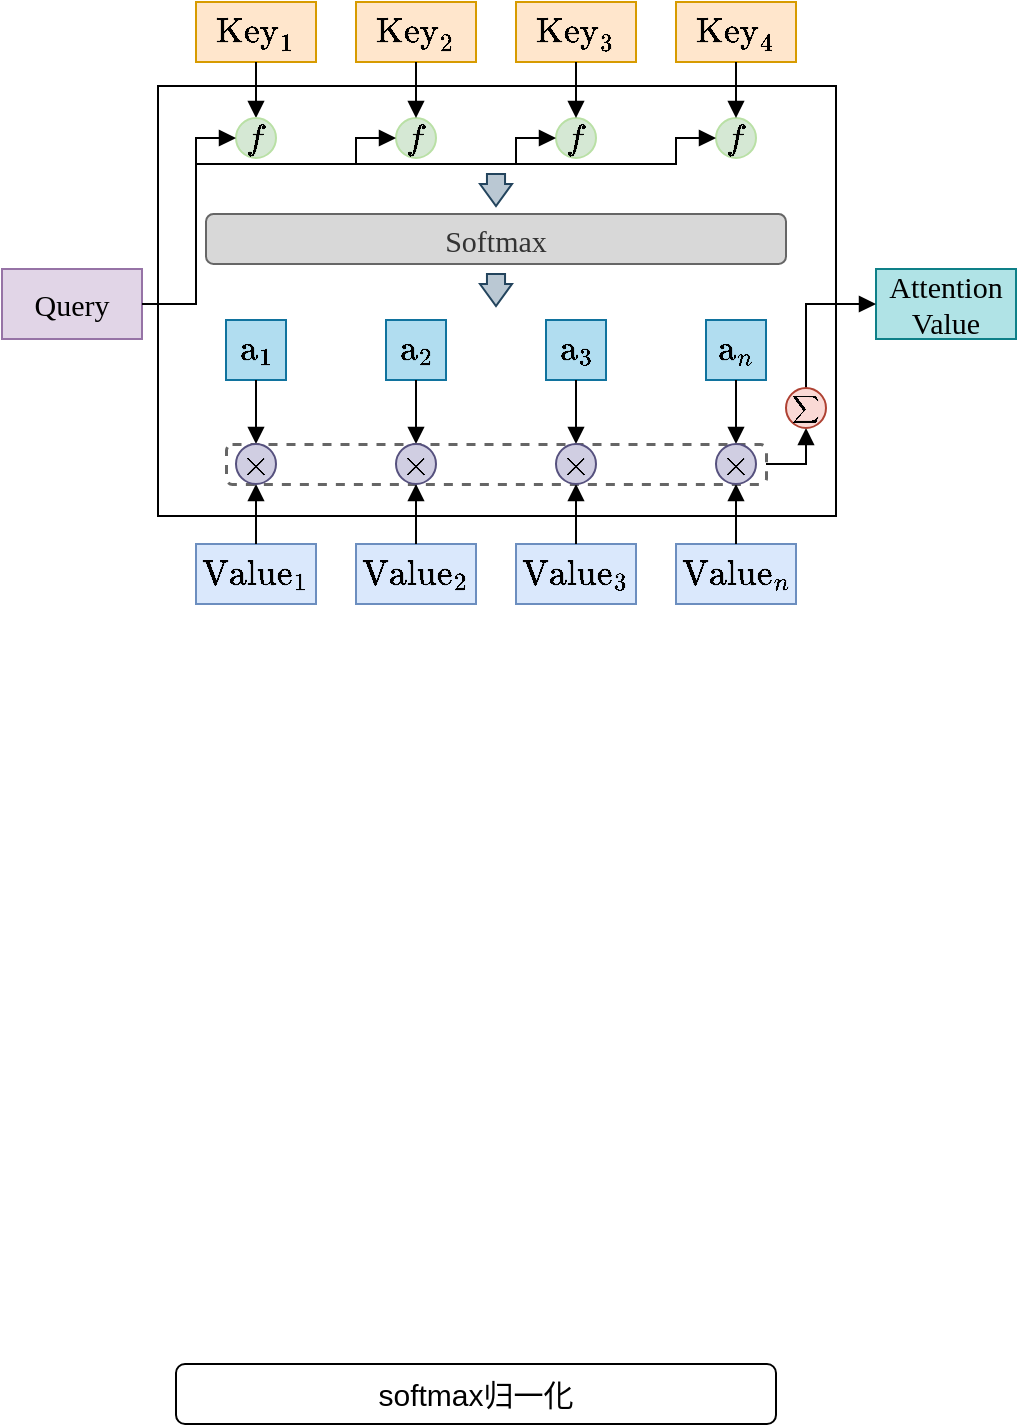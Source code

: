 <mxfile version="26.0.13">
  <diagram name="第 1 页" id="vekz1VgQCgPQaylvvoMv">
    <mxGraphModel dx="642" dy="420" grid="1" gridSize="10" guides="1" tooltips="1" connect="1" arrows="1" fold="1" page="1" pageScale="1" pageWidth="827" pageHeight="1169" math="1" shadow="0">
      <root>
        <mxCell id="0" />
        <mxCell id="1" parent="0" />
        <mxCell id="CKBmDJ3kUlhQhghKCygS-95" value="" style="rounded=0;whiteSpace=wrap;html=1;" vertex="1" parent="1">
          <mxGeometry x="161" y="511" width="339" height="215" as="geometry" />
        </mxCell>
        <mxCell id="CKBmDJ3kUlhQhghKCygS-92" value="" style="rounded=1;whiteSpace=wrap;html=1;dashed=1;fillColor=none;strokeColor=#666666;fontSize=15;fontColor=#333333;strokeWidth=1.5;" vertex="1" parent="1">
          <mxGeometry x="195" y="690" width="270" height="20" as="geometry" />
        </mxCell>
        <mxCell id="CKBmDJ3kUlhQhghKCygS-1" value="Query" style="rounded=0;whiteSpace=wrap;html=1;aspect=fixed;fontFamily=Times New Roman;fontSize=15;fillColor=#e1d5e7;strokeColor=#9673a6;" vertex="1" parent="1">
          <mxGeometry x="83" y="602.5" width="70" height="35" as="geometry" />
        </mxCell>
        <mxCell id="CKBmDJ3kUlhQhghKCygS-3" value="$$\text{Value}_1$$" style="rounded=0;whiteSpace=wrap;html=1;aspect=fixed;fontSize=15;fillColor=#dae8fc;strokeColor=#6c8ebf;" vertex="1" parent="1">
          <mxGeometry x="180" y="740" width="60" height="30" as="geometry" />
        </mxCell>
        <mxCell id="CKBmDJ3kUlhQhghKCygS-4" value="$$\text{Value}_2$$" style="rounded=0;whiteSpace=wrap;html=1;aspect=fixed;fontSize=15;fillColor=#dae8fc;strokeColor=#6c8ebf;" vertex="1" parent="1">
          <mxGeometry x="260" y="740" width="60" height="30" as="geometry" />
        </mxCell>
        <mxCell id="CKBmDJ3kUlhQhghKCygS-5" value="$$\text{Value}_3$$" style="rounded=0;whiteSpace=wrap;html=1;aspect=fixed;fontSize=15;fillColor=#dae8fc;strokeColor=#6c8ebf;" vertex="1" parent="1">
          <mxGeometry x="340" y="740" width="60" height="30" as="geometry" />
        </mxCell>
        <mxCell id="CKBmDJ3kUlhQhghKCygS-6" value="$$\text{Value}_n$$" style="rounded=0;whiteSpace=wrap;html=1;aspect=fixed;fontSize=15;fillColor=#dae8fc;strokeColor=#6c8ebf;" vertex="1" parent="1">
          <mxGeometry x="420" y="740" width="60" height="30" as="geometry" />
        </mxCell>
        <mxCell id="CKBmDJ3kUlhQhghKCygS-7" value="$$\text{Key}_1$$" style="rounded=0;whiteSpace=wrap;html=1;aspect=fixed;fontSize=15;fillColor=#ffe6cc;strokeColor=#d79b00;" vertex="1" parent="1">
          <mxGeometry x="180" y="469" width="60" height="30" as="geometry" />
        </mxCell>
        <mxCell id="CKBmDJ3kUlhQhghKCygS-8" value="$$\text{Key}_2$$" style="rounded=0;whiteSpace=wrap;html=1;aspect=fixed;fontSize=15;fillColor=#ffe6cc;strokeColor=#d79b00;" vertex="1" parent="1">
          <mxGeometry x="260" y="469" width="60" height="30" as="geometry" />
        </mxCell>
        <mxCell id="CKBmDJ3kUlhQhghKCygS-9" value="$$\text{Key}_3$$" style="rounded=0;whiteSpace=wrap;html=1;aspect=fixed;fontSize=15;fillColor=#ffe6cc;strokeColor=#d79b00;" vertex="1" parent="1">
          <mxGeometry x="340" y="469" width="60" height="30" as="geometry" />
        </mxCell>
        <mxCell id="CKBmDJ3kUlhQhghKCygS-10" value="$$\text{Key}_4$$" style="rounded=0;whiteSpace=wrap;html=1;aspect=fixed;fontSize=15;fillColor=#ffe6cc;strokeColor=#d79b00;" vertex="1" parent="1">
          <mxGeometry x="420" y="469" width="60" height="30" as="geometry" />
        </mxCell>
        <mxCell id="CKBmDJ3kUlhQhghKCygS-11" value="softmax归一化" style="rounded=1;whiteSpace=wrap;html=1;fontSize=15;" vertex="1" parent="1">
          <mxGeometry x="170" y="1150" width="300" height="30" as="geometry" />
        </mxCell>
        <mxCell id="CKBmDJ3kUlhQhghKCygS-26" value="$$\text{a}_1$$" style="rounded=0;whiteSpace=wrap;html=1;fontSize=15;fillColor=#b1ddf0;strokeColor=#10739e;" vertex="1" parent="1">
          <mxGeometry x="195" y="628" width="30" height="30" as="geometry" />
        </mxCell>
        <mxCell id="CKBmDJ3kUlhQhghKCygS-27" value="$$\text{a}_2$$" style="rounded=0;whiteSpace=wrap;html=1;fontSize=15;fillColor=#b1ddf0;strokeColor=#10739e;" vertex="1" parent="1">
          <mxGeometry x="275" y="628" width="30" height="30" as="geometry" />
        </mxCell>
        <mxCell id="CKBmDJ3kUlhQhghKCygS-28" value="$$\text{a}_3$$" style="rounded=0;whiteSpace=wrap;html=1;fontSize=15;fillColor=#b1ddf0;strokeColor=#10739e;" vertex="1" parent="1">
          <mxGeometry x="355" y="628" width="30" height="30" as="geometry" />
        </mxCell>
        <mxCell id="CKBmDJ3kUlhQhghKCygS-29" value="$$\text{a}_n$$" style="rounded=0;whiteSpace=wrap;html=1;fontSize=15;fillColor=#b1ddf0;strokeColor=#10739e;" vertex="1" parent="1">
          <mxGeometry x="435" y="628" width="30" height="30" as="geometry" />
        </mxCell>
        <mxCell id="CKBmDJ3kUlhQhghKCygS-30" value="Softmax" style="rounded=1;whiteSpace=wrap;html=1;fontSize=15;fontFamily=Times New Roman;fillColor=#D8D8D8;fontColor=#333333;strokeColor=#666666;" vertex="1" parent="1">
          <mxGeometry x="185" y="575" width="290" height="25" as="geometry" />
        </mxCell>
        <mxCell id="CKBmDJ3kUlhQhghKCygS-32" value="" style="endArrow=block;html=1;rounded=0;exitX=0.5;exitY=1;exitDx=0;exitDy=0;entryX=0.5;entryY=0;entryDx=0;entryDy=0;endFill=1;fontSize=15;" edge="1" parent="1" source="CKBmDJ3kUlhQhghKCygS-7" target="CKBmDJ3kUlhQhghKCygS-56">
          <mxGeometry width="50" height="50" relative="1" as="geometry">
            <mxPoint x="120" y="550" as="sourcePoint" />
            <mxPoint x="210" y="534" as="targetPoint" />
          </mxGeometry>
        </mxCell>
        <mxCell id="CKBmDJ3kUlhQhghKCygS-45" value="" style="shape=singleArrow;whiteSpace=wrap;html=1;arrowWidth=0.565;arrowSize=0.688;direction=south;aspect=fixed;fontSize=15;fillColor=#bac8d3;strokeColor=#23445d;" vertex="1" parent="1">
          <mxGeometry x="322" y="555" width="16" height="16" as="geometry" />
        </mxCell>
        <mxCell id="CKBmDJ3kUlhQhghKCygS-47" value="Attention&lt;div&gt;Value&lt;/div&gt;" style="rounded=0;whiteSpace=wrap;html=1;aspect=fixed;fontFamily=Times New Roman;fontSize=15;fillColor=#b0e3e6;strokeColor=#0e8088;" vertex="1" parent="1">
          <mxGeometry x="520" y="602.5" width="70" height="35" as="geometry" />
        </mxCell>
        <mxCell id="CKBmDJ3kUlhQhghKCygS-56" value="$$f$$" style="ellipse;whiteSpace=wrap;html=1;aspect=fixed;fontSize=15;fillColor=#D5E8D4;strokeColor=#B9E0A5;" vertex="1" parent="1">
          <mxGeometry x="200" y="527" width="20" height="20" as="geometry" />
        </mxCell>
        <mxCell id="CKBmDJ3kUlhQhghKCygS-57" value="$$f$$" style="ellipse;whiteSpace=wrap;html=1;aspect=fixed;fontSize=15;fillColor=#D5E8D4;strokeColor=#B9E0A5;" vertex="1" parent="1">
          <mxGeometry x="280" y="527" width="20" height="20" as="geometry" />
        </mxCell>
        <mxCell id="CKBmDJ3kUlhQhghKCygS-58" value="$$f$$" style="ellipse;whiteSpace=wrap;html=1;aspect=fixed;fontSize=15;fillColor=#D5E8D4;strokeColor=#B9E0A5;" vertex="1" parent="1">
          <mxGeometry x="440" y="527" width="20" height="20" as="geometry" />
        </mxCell>
        <mxCell id="CKBmDJ3kUlhQhghKCygS-59" value="$$f$$" style="ellipse;whiteSpace=wrap;html=1;aspect=fixed;fontSize=15;fillColor=#D5E8D4;strokeColor=#B9E0A5;" vertex="1" parent="1">
          <mxGeometry x="360" y="527" width="20" height="20" as="geometry" />
        </mxCell>
        <mxCell id="CKBmDJ3kUlhQhghKCygS-60" value="" style="endArrow=block;html=1;rounded=0;endFill=1;exitX=1;exitY=0.5;exitDx=0;exitDy=0;entryX=0;entryY=0.5;entryDx=0;entryDy=0;fontSize=15;" edge="1" parent="1" source="CKBmDJ3kUlhQhghKCygS-1" target="CKBmDJ3kUlhQhghKCygS-56">
          <mxGeometry width="50" height="50" relative="1" as="geometry">
            <mxPoint x="120" y="580" as="sourcePoint" />
            <mxPoint x="210" y="530" as="targetPoint" />
            <Array as="points">
              <mxPoint x="180" y="620" />
              <mxPoint x="180" y="537" />
            </Array>
          </mxGeometry>
        </mxCell>
        <mxCell id="CKBmDJ3kUlhQhghKCygS-64" value="" style="endArrow=block;html=1;rounded=0;exitX=0.5;exitY=1;exitDx=0;exitDy=0;entryX=0.5;entryY=0;entryDx=0;entryDy=0;endFill=1;fontSize=15;" edge="1" parent="1" source="CKBmDJ3kUlhQhghKCygS-8" target="CKBmDJ3kUlhQhghKCygS-57">
          <mxGeometry width="50" height="50" relative="1" as="geometry">
            <mxPoint x="220" y="510" as="sourcePoint" />
            <mxPoint x="220" y="559" as="targetPoint" />
          </mxGeometry>
        </mxCell>
        <mxCell id="CKBmDJ3kUlhQhghKCygS-65" value="" style="endArrow=block;html=1;rounded=0;exitX=0.5;exitY=1;exitDx=0;exitDy=0;entryX=0.5;entryY=0;entryDx=0;entryDy=0;endFill=1;fontSize=15;" edge="1" parent="1" source="CKBmDJ3kUlhQhghKCygS-9" target="CKBmDJ3kUlhQhghKCygS-59">
          <mxGeometry width="50" height="50" relative="1" as="geometry">
            <mxPoint x="300" y="510" as="sourcePoint" />
            <mxPoint x="300" y="559" as="targetPoint" />
          </mxGeometry>
        </mxCell>
        <mxCell id="CKBmDJ3kUlhQhghKCygS-66" value="" style="endArrow=block;html=1;rounded=0;exitX=0.5;exitY=1;exitDx=0;exitDy=0;entryX=0.5;entryY=0;entryDx=0;entryDy=0;endFill=1;fontSize=15;" edge="1" parent="1" source="CKBmDJ3kUlhQhghKCygS-10" target="CKBmDJ3kUlhQhghKCygS-58">
          <mxGeometry width="50" height="50" relative="1" as="geometry">
            <mxPoint x="380" y="510" as="sourcePoint" />
            <mxPoint x="380" y="559" as="targetPoint" />
          </mxGeometry>
        </mxCell>
        <mxCell id="CKBmDJ3kUlhQhghKCygS-67" value="" style="endArrow=block;html=1;rounded=0;endFill=1;exitX=1;exitY=0.5;exitDx=0;exitDy=0;entryX=0;entryY=0.5;entryDx=0;entryDy=0;fontSize=15;" edge="1" parent="1" source="CKBmDJ3kUlhQhghKCygS-1" target="CKBmDJ3kUlhQhghKCygS-57">
          <mxGeometry width="50" height="50" relative="1" as="geometry">
            <mxPoint x="170" y="629" as="sourcePoint" />
            <mxPoint x="210" y="569" as="targetPoint" />
            <Array as="points">
              <mxPoint x="180" y="620" />
              <mxPoint x="180" y="550" />
              <mxPoint x="220" y="550" />
              <mxPoint x="260" y="550" />
              <mxPoint x="260" y="537" />
            </Array>
          </mxGeometry>
        </mxCell>
        <mxCell id="CKBmDJ3kUlhQhghKCygS-68" value="" style="endArrow=block;html=1;rounded=0;endFill=1;exitX=1;exitY=0.5;exitDx=0;exitDy=0;entryX=0;entryY=0.5;entryDx=0;entryDy=0;fontSize=15;" edge="1" parent="1" source="CKBmDJ3kUlhQhghKCygS-1" target="CKBmDJ3kUlhQhghKCygS-59">
          <mxGeometry width="50" height="50" relative="1" as="geometry">
            <mxPoint x="170" y="629" as="sourcePoint" />
            <mxPoint x="290" y="569" as="targetPoint" />
            <Array as="points">
              <mxPoint x="180" y="620" />
              <mxPoint x="180" y="550" />
              <mxPoint x="270" y="550" />
              <mxPoint x="340" y="550" />
              <mxPoint x="340" y="537" />
            </Array>
          </mxGeometry>
        </mxCell>
        <mxCell id="CKBmDJ3kUlhQhghKCygS-69" value="" style="endArrow=block;html=1;rounded=0;endFill=1;exitX=1;exitY=0.5;exitDx=0;exitDy=0;entryX=0;entryY=0.5;entryDx=0;entryDy=0;fontSize=15;" edge="1" parent="1" source="CKBmDJ3kUlhQhghKCygS-1" target="CKBmDJ3kUlhQhghKCygS-58">
          <mxGeometry width="50" height="50" relative="1" as="geometry">
            <mxPoint x="170" y="629" as="sourcePoint" />
            <mxPoint x="370" y="569" as="targetPoint" />
            <Array as="points">
              <mxPoint x="180" y="620" />
              <mxPoint x="180" y="550" />
              <mxPoint x="280" y="550" />
              <mxPoint x="340" y="550" />
              <mxPoint x="420" y="550" />
              <mxPoint x="420" y="537" />
            </Array>
          </mxGeometry>
        </mxCell>
        <mxCell id="CKBmDJ3kUlhQhghKCygS-74" value="" style="endArrow=block;html=1;rounded=0;exitX=0.5;exitY=0;exitDx=0;exitDy=0;entryX=0.5;entryY=1;entryDx=0;entryDy=0;endFill=1;fontSize=15;" edge="1" parent="1" source="CKBmDJ3kUlhQhghKCygS-3" target="CKBmDJ3kUlhQhghKCygS-86">
          <mxGeometry width="50" height="50" relative="1" as="geometry">
            <mxPoint x="140" y="721" as="sourcePoint" />
            <mxPoint x="210" y="712" as="targetPoint" />
          </mxGeometry>
        </mxCell>
        <mxCell id="CKBmDJ3kUlhQhghKCygS-75" value="" style="endArrow=block;html=1;rounded=0;exitX=0.5;exitY=1;exitDx=0;exitDy=0;entryX=0.5;entryY=0;entryDx=0;entryDy=0;endFill=1;fontSize=15;" edge="1" parent="1" source="CKBmDJ3kUlhQhghKCygS-26" target="CKBmDJ3kUlhQhghKCygS-86">
          <mxGeometry width="50" height="50" relative="1" as="geometry">
            <mxPoint x="225" y="678" as="sourcePoint" />
            <mxPoint x="210" y="692" as="targetPoint" />
          </mxGeometry>
        </mxCell>
        <mxCell id="CKBmDJ3kUlhQhghKCygS-76" value="" style="endArrow=block;html=1;rounded=0;exitX=0.5;exitY=1;exitDx=0;exitDy=0;entryX=0.5;entryY=0;entryDx=0;entryDy=0;endFill=1;fontSize=15;" edge="1" parent="1" source="CKBmDJ3kUlhQhghKCygS-27" target="CKBmDJ3kUlhQhghKCygS-87">
          <mxGeometry width="50" height="50" relative="1" as="geometry">
            <mxPoint x="275" y="680" as="sourcePoint" />
            <mxPoint x="290" y="692" as="targetPoint" />
          </mxGeometry>
        </mxCell>
        <mxCell id="CKBmDJ3kUlhQhghKCygS-77" value="" style="endArrow=block;html=1;rounded=0;exitX=0.5;exitY=0;exitDx=0;exitDy=0;entryX=0.5;entryY=1;entryDx=0;entryDy=0;endFill=1;fontSize=15;" edge="1" parent="1" source="CKBmDJ3kUlhQhghKCygS-4" target="CKBmDJ3kUlhQhghKCygS-87">
          <mxGeometry width="50" height="50" relative="1" as="geometry">
            <mxPoint x="300" y="709" as="sourcePoint" />
            <mxPoint x="290" y="712" as="targetPoint" />
          </mxGeometry>
        </mxCell>
        <mxCell id="CKBmDJ3kUlhQhghKCygS-78" value="" style="endArrow=block;html=1;rounded=0;exitX=0.5;exitY=1;exitDx=0;exitDy=0;entryX=0.5;entryY=0;entryDx=0;entryDy=0;endFill=1;fontSize=15;" edge="1" parent="1" source="CKBmDJ3kUlhQhghKCygS-28" target="CKBmDJ3kUlhQhghKCygS-88">
          <mxGeometry width="50" height="50" relative="1" as="geometry">
            <mxPoint x="385.112" y="680" as="sourcePoint" />
            <mxPoint x="370" y="692" as="targetPoint" />
          </mxGeometry>
        </mxCell>
        <mxCell id="CKBmDJ3kUlhQhghKCygS-79" value="" style="endArrow=block;html=1;rounded=0;exitX=0.5;exitY=0;exitDx=0;exitDy=0;entryX=0.5;entryY=1;entryDx=0;entryDy=0;endFill=1;fontSize=15;" edge="1" parent="1" source="CKBmDJ3kUlhQhghKCygS-5" target="CKBmDJ3kUlhQhghKCygS-88">
          <mxGeometry width="50" height="50" relative="1" as="geometry">
            <mxPoint x="380" y="709" as="sourcePoint" />
            <mxPoint x="370" y="712" as="targetPoint" />
          </mxGeometry>
        </mxCell>
        <mxCell id="CKBmDJ3kUlhQhghKCygS-80" value="" style="endArrow=block;html=1;rounded=0;exitX=0.5;exitY=1;exitDx=0;exitDy=0;endFill=1;entryX=0.5;entryY=0;entryDx=0;entryDy=0;fontSize=15;" edge="1" parent="1" source="CKBmDJ3kUlhQhghKCygS-29" target="CKBmDJ3kUlhQhghKCygS-89">
          <mxGeometry width="50" height="50" relative="1" as="geometry">
            <mxPoint x="380" y="709" as="sourcePoint" />
            <mxPoint x="450" y="692" as="targetPoint" />
          </mxGeometry>
        </mxCell>
        <mxCell id="CKBmDJ3kUlhQhghKCygS-81" value="" style="endArrow=block;html=1;rounded=0;exitX=0.5;exitY=0;exitDx=0;exitDy=0;entryX=0.5;entryY=1;entryDx=0;entryDy=0;endFill=1;fontSize=15;" edge="1" parent="1" source="CKBmDJ3kUlhQhghKCygS-6" target="CKBmDJ3kUlhQhghKCygS-89">
          <mxGeometry width="50" height="50" relative="1" as="geometry">
            <mxPoint x="380" y="750" as="sourcePoint" />
            <mxPoint x="450" y="712" as="targetPoint" />
          </mxGeometry>
        </mxCell>
        <mxCell id="CKBmDJ3kUlhQhghKCygS-85" value="" style="endArrow=block;html=1;rounded=0;entryX=0;entryY=0.5;entryDx=0;entryDy=0;endFill=1;exitX=0.5;exitY=0;exitDx=0;exitDy=0;fontSize=15;" edge="1" parent="1" source="CKBmDJ3kUlhQhghKCygS-93" target="CKBmDJ3kUlhQhghKCygS-47">
          <mxGeometry width="50" height="50" relative="1" as="geometry">
            <mxPoint x="470" y="702" as="sourcePoint" />
            <mxPoint x="530" y="719" as="targetPoint" />
            <Array as="points">
              <mxPoint x="485" y="620" />
            </Array>
          </mxGeometry>
        </mxCell>
        <mxCell id="CKBmDJ3kUlhQhghKCygS-86" value="$$\times$$" style="ellipse;whiteSpace=wrap;html=1;aspect=fixed;fontSize=15;fillColor=#d0cee2;strokeColor=#56517e;fontStyle=1" vertex="1" parent="1">
          <mxGeometry x="200" y="690" width="20" height="20" as="geometry" />
        </mxCell>
        <mxCell id="CKBmDJ3kUlhQhghKCygS-87" value="$$\times$$" style="ellipse;whiteSpace=wrap;html=1;aspect=fixed;fontSize=15;fillColor=#d0cee2;strokeColor=#56517e;fontStyle=1" vertex="1" parent="1">
          <mxGeometry x="280" y="690" width="20" height="20" as="geometry" />
        </mxCell>
        <mxCell id="CKBmDJ3kUlhQhghKCygS-88" value="$$\times$$" style="ellipse;whiteSpace=wrap;html=1;aspect=fixed;fontSize=15;fillColor=#d0cee2;strokeColor=#56517e;fontStyle=1" vertex="1" parent="1">
          <mxGeometry x="360" y="690" width="20" height="20" as="geometry" />
        </mxCell>
        <mxCell id="CKBmDJ3kUlhQhghKCygS-89" value="$$\times$$" style="ellipse;whiteSpace=wrap;html=1;aspect=fixed;fontSize=15;fillColor=#d0cee2;strokeColor=#56517e;fontStyle=1" vertex="1" parent="1">
          <mxGeometry x="440" y="690" width="20" height="20" as="geometry" />
        </mxCell>
        <mxCell id="CKBmDJ3kUlhQhghKCygS-91" value="" style="shape=singleArrow;whiteSpace=wrap;html=1;arrowWidth=0.565;arrowSize=0.688;direction=south;aspect=fixed;fontSize=15;fillColor=#bac8d3;strokeColor=#23445d;" vertex="1" parent="1">
          <mxGeometry x="322" y="605" width="16" height="16" as="geometry" />
        </mxCell>
        <mxCell id="CKBmDJ3kUlhQhghKCygS-94" value="" style="endArrow=block;html=1;rounded=0;entryX=0.5;entryY=1;entryDx=0;entryDy=0;endFill=1;exitX=1;exitY=0.5;exitDx=0;exitDy=0;fontSize=15;" edge="1" parent="1" source="CKBmDJ3kUlhQhghKCygS-92" target="CKBmDJ3kUlhQhghKCygS-93">
          <mxGeometry width="50" height="50" relative="1" as="geometry">
            <mxPoint x="470" y="700" as="sourcePoint" />
            <mxPoint x="520" y="619" as="targetPoint" />
            <Array as="points">
              <mxPoint x="485" y="700" />
            </Array>
          </mxGeometry>
        </mxCell>
        <mxCell id="CKBmDJ3kUlhQhghKCygS-93" value="$$\sum$$" style="ellipse;whiteSpace=wrap;html=1;aspect=fixed;fontSize=8;fillColor=#fad9d5;strokeColor=#ae4132;" vertex="1" parent="1">
          <mxGeometry x="475" y="662" width="20" height="20" as="geometry" />
        </mxCell>
      </root>
    </mxGraphModel>
  </diagram>
</mxfile>
